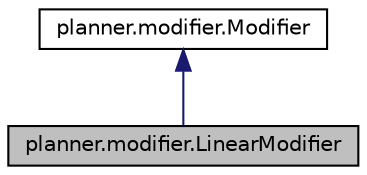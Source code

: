 digraph "planner.modifier.LinearModifier"
{
  edge [fontname="Helvetica",fontsize="10",labelfontname="Helvetica",labelfontsize="10"];
  node [fontname="Helvetica",fontsize="10",shape=record];
  Node1 [label="planner.modifier.LinearModifier",height=0.2,width=0.4,color="black", fillcolor="grey75", style="filled", fontcolor="black"];
  Node2 -> Node1 [dir="back",color="midnightblue",fontsize="10",style="solid",fontname="Helvetica"];
  Node2 [label="planner.modifier.Modifier",height=0.2,width=0.4,color="black", fillcolor="white", style="filled",URL="$classplanner_1_1modifier_1_1Modifier.html"];
}
